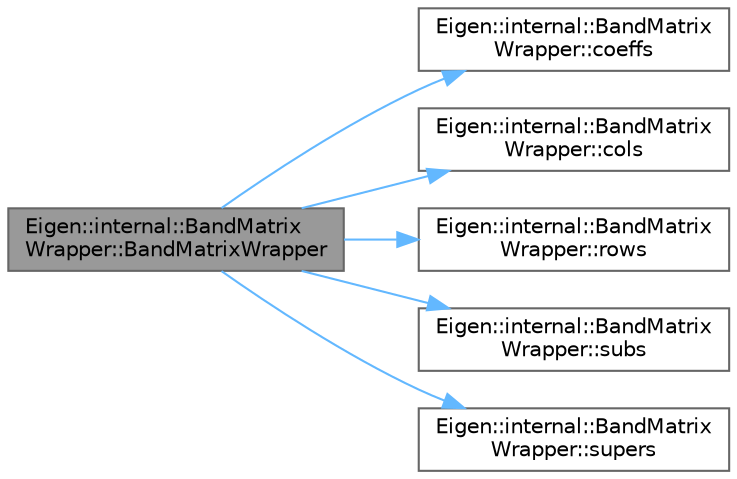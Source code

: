 digraph "Eigen::internal::BandMatrixWrapper::BandMatrixWrapper"
{
 // LATEX_PDF_SIZE
  bgcolor="transparent";
  edge [fontname=Helvetica,fontsize=10,labelfontname=Helvetica,labelfontsize=10];
  node [fontname=Helvetica,fontsize=10,shape=box,height=0.2,width=0.4];
  rankdir="LR";
  Node1 [id="Node000001",label="Eigen::internal::BandMatrix\lWrapper::BandMatrixWrapper",height=0.2,width=0.4,color="gray40", fillcolor="grey60", style="filled", fontcolor="black",tooltip=" "];
  Node1 -> Node2 [id="edge1_Node000001_Node000002",color="steelblue1",style="solid",tooltip=" "];
  Node2 [id="Node000002",label="Eigen::internal::BandMatrix\lWrapper::coeffs",height=0.2,width=0.4,color="grey40", fillcolor="white", style="filled",URL="$class_eigen_1_1internal_1_1_band_matrix_wrapper.html#a2c8798875f73d691c6714776ef7101cc",tooltip=" "];
  Node1 -> Node3 [id="edge2_Node000001_Node000003",color="steelblue1",style="solid",tooltip=" "];
  Node3 [id="Node000003",label="Eigen::internal::BandMatrix\lWrapper::cols",height=0.2,width=0.4,color="grey40", fillcolor="white", style="filled",URL="$class_eigen_1_1internal_1_1_band_matrix_wrapper.html#a5c81a2138f0adfb23216de383aaeeeab",tooltip=" "];
  Node1 -> Node4 [id="edge3_Node000001_Node000004",color="steelblue1",style="solid",tooltip=" "];
  Node4 [id="Node000004",label="Eigen::internal::BandMatrix\lWrapper::rows",height=0.2,width=0.4,color="grey40", fillcolor="white", style="filled",URL="$class_eigen_1_1internal_1_1_band_matrix_wrapper.html#a8d23b9d25729ac15c06591c810d13160",tooltip=" "];
  Node1 -> Node5 [id="edge4_Node000001_Node000005",color="steelblue1",style="solid",tooltip=" "];
  Node5 [id="Node000005",label="Eigen::internal::BandMatrix\lWrapper::subs",height=0.2,width=0.4,color="grey40", fillcolor="white", style="filled",URL="$class_eigen_1_1internal_1_1_band_matrix_wrapper.html#a146d5ceb44c93c8e0a48c207ad252a8f",tooltip=" "];
  Node1 -> Node6 [id="edge5_Node000001_Node000006",color="steelblue1",style="solid",tooltip=" "];
  Node6 [id="Node000006",label="Eigen::internal::BandMatrix\lWrapper::supers",height=0.2,width=0.4,color="grey40", fillcolor="white", style="filled",URL="$class_eigen_1_1internal_1_1_band_matrix_wrapper.html#a5e874cc43bb0b406241e3cc6042335e5",tooltip=" "];
}
